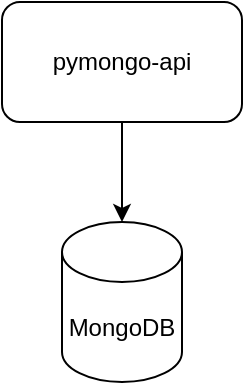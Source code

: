 <mxfile version="26.1.1" pages="6">
  <diagram name="Схема исходная" id="-H_mtQnk-PTXWXPvYvuk">
    <mxGraphModel dx="1434" dy="836" grid="1" gridSize="10" guides="1" tooltips="1" connect="1" arrows="1" fold="1" page="1" pageScale="1" pageWidth="1169" pageHeight="827" math="0" shadow="0">
      <root>
        <mxCell id="0" />
        <mxCell id="1" parent="0" />
        <mxCell id="zA23MoTUsTF4_91t8viU-2" value="MongoDB" style="shape=cylinder3;whiteSpace=wrap;html=1;boundedLbl=1;backgroundOutline=1;size=15;" parent="1" vertex="1">
          <mxGeometry x="390" y="400" width="60" height="80" as="geometry" />
        </mxCell>
        <mxCell id="zA23MoTUsTF4_91t8viU-3" value="pymongo-api" style="rounded=1;whiteSpace=wrap;html=1;" parent="1" vertex="1">
          <mxGeometry x="360" y="290" width="120" height="60" as="geometry" />
        </mxCell>
        <mxCell id="zA23MoTUsTF4_91t8viU-4" style="edgeStyle=orthogonalEdgeStyle;rounded=0;orthogonalLoop=1;jettySize=auto;html=1;exitX=0.5;exitY=1;exitDx=0;exitDy=0;entryX=0.5;entryY=0;entryDx=0;entryDy=0;entryPerimeter=0;" parent="1" source="zA23MoTUsTF4_91t8viU-3" target="zA23MoTUsTF4_91t8viU-2" edge="1">
          <mxGeometry relative="1" as="geometry" />
        </mxCell>
      </root>
    </mxGraphModel>
  </diagram>
  <diagram id="LG_9dl-YXokiFzIEqiWG" name="1. Шардирование">
    <mxGraphModel dx="1434" dy="836" grid="1" gridSize="10" guides="1" tooltips="1" connect="1" arrows="1" fold="1" page="1" pageScale="1" pageWidth="850" pageHeight="1100" math="0" shadow="0">
      <root>
        <mxCell id="0" />
        <mxCell id="1" parent="0" />
        <mxCell id="C3gfsMxhOFF5CTcCDI-P-1" value="Shard_2" style="shape=cylinder3;whiteSpace=wrap;html=1;boundedLbl=1;backgroundOutline=1;size=15;" parent="1" vertex="1">
          <mxGeometry x="450" y="414" width="60" height="60" as="geometry" />
        </mxCell>
        <mxCell id="C3gfsMxhOFF5CTcCDI-P-2" value="pymongo-api" style="rounded=1;whiteSpace=wrap;html=1;" parent="1" vertex="1">
          <mxGeometry x="355" y="184" width="120" height="60" as="geometry" />
        </mxCell>
        <mxCell id="C3gfsMxhOFF5CTcCDI-P-3" style="edgeStyle=orthogonalEdgeStyle;rounded=0;orthogonalLoop=1;jettySize=auto;html=1;exitX=0.5;exitY=1;exitDx=0;exitDy=0;" parent="1" source="C3gfsMxhOFF5CTcCDI-P-2" target="C3gfsMxhOFF5CTcCDI-P-6" edge="1">
          <mxGeometry relative="1" as="geometry" />
        </mxCell>
        <mxCell id="C3gfsMxhOFF5CTcCDI-P-5" value="configSrv" style="rounded=1;whiteSpace=wrap;html=1;" parent="1" vertex="1">
          <mxGeometry x="160" y="294" width="120" height="60" as="geometry" />
        </mxCell>
        <mxCell id="C3gfsMxhOFF5CTcCDI-P-6" value="mongos_router" style="rounded=1;whiteSpace=wrap;html=1;" parent="1" vertex="1">
          <mxGeometry x="355" y="294" width="120" height="60" as="geometry" />
        </mxCell>
        <mxCell id="C3gfsMxhOFF5CTcCDI-P-13" style="edgeStyle=orthogonalEdgeStyle;rounded=0;orthogonalLoop=1;jettySize=auto;html=1;exitX=0.25;exitY=1;exitDx=0;exitDy=0;entryX=0.5;entryY=0;entryDx=0;entryDy=0;entryPerimeter=0;" parent="1" source="C3gfsMxhOFF5CTcCDI-P-6" target="0Q7rNJXwksl-JOTtG5P0-1" edge="1">
          <mxGeometry relative="1" as="geometry">
            <mxPoint x="420" y="254" as="sourcePoint" />
            <mxPoint x="260" y="404" as="targetPoint" />
          </mxGeometry>
        </mxCell>
        <mxCell id="C3gfsMxhOFF5CTcCDI-P-14" style="edgeStyle=orthogonalEdgeStyle;rounded=0;orthogonalLoop=1;jettySize=auto;html=1;exitX=0.75;exitY=1;exitDx=0;exitDy=0;entryX=0.5;entryY=0;entryDx=0;entryDy=0;entryPerimeter=0;" parent="1" source="C3gfsMxhOFF5CTcCDI-P-6" target="C3gfsMxhOFF5CTcCDI-P-1" edge="1">
          <mxGeometry relative="1" as="geometry">
            <mxPoint x="430" y="264" as="sourcePoint" />
            <mxPoint x="435" y="314" as="targetPoint" />
          </mxGeometry>
        </mxCell>
        <mxCell id="C3gfsMxhOFF5CTcCDI-P-15" style="edgeStyle=orthogonalEdgeStyle;rounded=0;orthogonalLoop=1;jettySize=auto;html=1;exitX=0;exitY=0.5;exitDx=0;exitDy=0;entryX=1;entryY=0.5;entryDx=0;entryDy=0;" parent="1" source="C3gfsMxhOFF5CTcCDI-P-6" target="C3gfsMxhOFF5CTcCDI-P-5" edge="1">
          <mxGeometry relative="1" as="geometry">
            <mxPoint x="440" y="274" as="sourcePoint" />
            <mxPoint x="445" y="324" as="targetPoint" />
          </mxGeometry>
        </mxCell>
        <mxCell id="0Q7rNJXwksl-JOTtG5P0-1" value="Shard_1" style="shape=cylinder3;whiteSpace=wrap;html=1;boundedLbl=1;backgroundOutline=1;size=15;" parent="1" vertex="1">
          <mxGeometry x="310" y="414" width="60" height="60" as="geometry" />
        </mxCell>
        <mxCell id="TsIzr868_SXbzkS-tvKT-1" value="MongoDB" style="text;html=1;align=center;verticalAlign=middle;whiteSpace=wrap;rounded=0;" parent="1" vertex="1">
          <mxGeometry x="344" y="390" width="60" height="30" as="geometry" />
        </mxCell>
        <mxCell id="TsIzr868_SXbzkS-tvKT-2" value="MongoDB" style="text;html=1;align=center;verticalAlign=middle;whiteSpace=wrap;rounded=0;" parent="1" vertex="1">
          <mxGeometry x="485" y="388" width="60" height="30" as="geometry" />
        </mxCell>
        <mxCell id="TsIzr868_SXbzkS-tvKT-3" value="MongoDB" style="text;html=1;align=center;verticalAlign=middle;whiteSpace=wrap;rounded=0;" parent="1" vertex="1">
          <mxGeometry x="355" y="264" width="60" height="30" as="geometry" />
        </mxCell>
        <mxCell id="TsIzr868_SXbzkS-tvKT-4" value="MongoDB" style="text;html=1;align=center;verticalAlign=middle;whiteSpace=wrap;rounded=0;" parent="1" vertex="1">
          <mxGeometry x="160" y="264" width="60" height="30" as="geometry" />
        </mxCell>
        <mxCell id="ets7ZC694xx3edv-DBCQ-1" value="Python" style="text;html=1;align=center;verticalAlign=middle;whiteSpace=wrap;rounded=0;" parent="1" vertex="1">
          <mxGeometry x="420" y="160" width="60" height="30" as="geometry" />
        </mxCell>
      </root>
    </mxGraphModel>
  </diagram>
  <diagram id="TY0qiLWihTHDIeh71af-" name="2. + Репликация">
    <mxGraphModel dx="1434" dy="836" grid="1" gridSize="10" guides="1" tooltips="1" connect="1" arrows="1" fold="1" page="1" pageScale="1" pageWidth="850" pageHeight="1100" math="0" shadow="0">
      <root>
        <mxCell id="0" />
        <mxCell id="1" parent="0" />
        <mxCell id="wAzL0EVWeeOAPMfM1UnS-2" value="pymongo-api" style="rounded=1;whiteSpace=wrap;html=1;" parent="1" vertex="1">
          <mxGeometry x="395" y="110" width="120" height="60" as="geometry" />
        </mxCell>
        <mxCell id="wAzL0EVWeeOAPMfM1UnS-3" style="edgeStyle=orthogonalEdgeStyle;rounded=0;orthogonalLoop=1;jettySize=auto;html=1;exitX=0.5;exitY=1;exitDx=0;exitDy=0;" parent="1" source="wAzL0EVWeeOAPMfM1UnS-2" target="wAzL0EVWeeOAPMfM1UnS-5" edge="1">
          <mxGeometry relative="1" as="geometry" />
        </mxCell>
        <mxCell id="wAzL0EVWeeOAPMfM1UnS-4" value="configSrv" style="rounded=1;whiteSpace=wrap;html=1;" parent="1" vertex="1">
          <mxGeometry x="160" y="220" width="120" height="60" as="geometry" />
        </mxCell>
        <mxCell id="wAzL0EVWeeOAPMfM1UnS-5" value="mongos_router" style="rounded=1;whiteSpace=wrap;html=1;" parent="1" vertex="1">
          <mxGeometry x="395" y="220" width="120" height="60" as="geometry" />
        </mxCell>
        <mxCell id="wAzL0EVWeeOAPMfM1UnS-6" style="edgeStyle=orthogonalEdgeStyle;rounded=0;orthogonalLoop=1;jettySize=auto;html=1;exitX=0.25;exitY=1;exitDx=0;exitDy=0;entryX=0.5;entryY=0;entryDx=0;entryDy=0;" parent="1" source="wAzL0EVWeeOAPMfM1UnS-5" target="wAzL0EVWeeOAPMfM1UnS-9" edge="1">
          <mxGeometry relative="1" as="geometry">
            <mxPoint x="460" y="180" as="sourcePoint" />
            <mxPoint x="360" y="340" as="targetPoint" />
          </mxGeometry>
        </mxCell>
        <mxCell id="wAzL0EVWeeOAPMfM1UnS-7" style="edgeStyle=orthogonalEdgeStyle;rounded=0;orthogonalLoop=1;jettySize=auto;html=1;exitX=0.75;exitY=1;exitDx=0;exitDy=0;entryX=0.5;entryY=0;entryDx=0;entryDy=0;" parent="1" source="wAzL0EVWeeOAPMfM1UnS-5" target="AHjRgc1gNTrPlPV6p_8R-5" edge="1">
          <mxGeometry relative="1" as="geometry">
            <mxPoint x="470" y="190" as="sourcePoint" />
            <mxPoint x="520" y="340" as="targetPoint" />
          </mxGeometry>
        </mxCell>
        <mxCell id="wAzL0EVWeeOAPMfM1UnS-8" style="edgeStyle=orthogonalEdgeStyle;rounded=0;orthogonalLoop=1;jettySize=auto;html=1;exitX=0;exitY=0.5;exitDx=0;exitDy=0;entryX=1;entryY=0.5;entryDx=0;entryDy=0;" parent="1" source="wAzL0EVWeeOAPMfM1UnS-5" target="wAzL0EVWeeOAPMfM1UnS-4" edge="1">
          <mxGeometry relative="1" as="geometry">
            <mxPoint x="480" y="200" as="sourcePoint" />
            <mxPoint x="485" y="250" as="targetPoint" />
          </mxGeometry>
        </mxCell>
        <mxCell id="wAzL0EVWeeOAPMfM1UnS-9" value="" style="rounded=1;whiteSpace=wrap;html=1;dashed=1;fillColor=#f5f5f5;strokeColor=#666666;fontColor=#333333;" parent="1" vertex="1">
          <mxGeometry x="220" y="350" width="230" height="170" as="geometry" />
        </mxCell>
        <mxCell id="wAzL0EVWeeOAPMfM1UnS-10" value="shard_1_1&lt;div&gt;Master&lt;/div&gt;" style="shape=cylinder3;whiteSpace=wrap;html=1;boundedLbl=1;backgroundOutline=1;size=15;fillColor=#f5f5f5;strokeColor=#666666;fontColor=#333333;" parent="1" vertex="1">
          <mxGeometry x="305" y="360" width="60" height="60" as="geometry" />
        </mxCell>
        <mxCell id="wAzL0EVWeeOAPMfM1UnS-11" value="shard_1_2&lt;div&gt;Slave&lt;/div&gt;" style="shape=cylinder3;whiteSpace=wrap;html=1;boundedLbl=1;backgroundOutline=1;size=15;fillColor=#f5f5f5;strokeColor=#666666;fontColor=#333333;" parent="1" vertex="1">
          <mxGeometry x="240" y="440" width="60" height="60" as="geometry" />
        </mxCell>
        <mxCell id="wAzL0EVWeeOAPMfM1UnS-12" value="shard_1_3&lt;div&gt;Slave&lt;/div&gt;" style="shape=cylinder3;whiteSpace=wrap;html=1;boundedLbl=1;backgroundOutline=1;size=15;fillColor=#f5f5f5;strokeColor=#666666;fontColor=#333333;" parent="1" vertex="1">
          <mxGeometry x="360" y="440" width="60" height="60" as="geometry" />
        </mxCell>
        <mxCell id="AHjRgc1gNTrPlPV6p_8R-2" value="" style="endArrow=classic;startArrow=classic;html=1;rounded=0;exitX=1;exitY=1;exitDx=0;exitDy=-15;exitPerimeter=0;entryX=0.5;entryY=0;entryDx=0;entryDy=0;entryPerimeter=0;dashed=1;dashPattern=12 12;fillColor=#f5f5f5;strokeColor=#666666;" parent="1" source="wAzL0EVWeeOAPMfM1UnS-10" target="wAzL0EVWeeOAPMfM1UnS-12" edge="1">
          <mxGeometry width="50" height="50" relative="1" as="geometry">
            <mxPoint x="350" y="460" as="sourcePoint" />
            <mxPoint x="400" y="410" as="targetPoint" />
          </mxGeometry>
        </mxCell>
        <mxCell id="AHjRgc1gNTrPlPV6p_8R-3" value="" style="endArrow=classic;startArrow=classic;html=1;rounded=0;exitX=0;exitY=1;exitDx=0;exitDy=-15;exitPerimeter=0;entryX=0.5;entryY=0;entryDx=0;entryDy=0;entryPerimeter=0;dashed=1;dashPattern=12 12;fillColor=#f5f5f5;strokeColor=#666666;" parent="1" source="wAzL0EVWeeOAPMfM1UnS-10" target="wAzL0EVWeeOAPMfM1UnS-11" edge="1">
          <mxGeometry width="50" height="50" relative="1" as="geometry">
            <mxPoint x="323" y="440" as="sourcePoint" />
            <mxPoint x="365" y="486" as="targetPoint" />
          </mxGeometry>
        </mxCell>
        <mxCell id="AHjRgc1gNTrPlPV6p_8R-4" value="" style="endArrow=classic;startArrow=classic;html=1;rounded=0;entryX=1;entryY=0.5;entryDx=0;entryDy=0;entryPerimeter=0;dashed=1;dashPattern=12 12;fillColor=#f5f5f5;strokeColor=#666666;" parent="1" source="wAzL0EVWeeOAPMfM1UnS-12" target="wAzL0EVWeeOAPMfM1UnS-11" edge="1">
          <mxGeometry width="50" height="50" relative="1" as="geometry">
            <mxPoint x="315" y="415" as="sourcePoint" />
            <mxPoint x="270" y="450" as="targetPoint" />
          </mxGeometry>
        </mxCell>
        <mxCell id="AHjRgc1gNTrPlPV6p_8R-5" value="" style="rounded=1;whiteSpace=wrap;html=1;dashed=1;fillColor=#f5f5f5;strokeColor=#666666;fontColor=#333333;" parent="1" vertex="1">
          <mxGeometry x="460" y="350" width="230" height="170" as="geometry" />
        </mxCell>
        <mxCell id="AHjRgc1gNTrPlPV6p_8R-6" value="shard2_1&lt;div&gt;Master&lt;/div&gt;" style="shape=cylinder3;whiteSpace=wrap;html=1;boundedLbl=1;backgroundOutline=1;size=15;fillColor=#f5f5f5;strokeColor=#666666;fontColor=#333333;" parent="1" vertex="1">
          <mxGeometry x="545" y="360" width="60" height="60" as="geometry" />
        </mxCell>
        <mxCell id="AHjRgc1gNTrPlPV6p_8R-7" value="shard2_2&lt;div&gt;Slave&lt;/div&gt;" style="shape=cylinder3;whiteSpace=wrap;html=1;boundedLbl=1;backgroundOutline=1;size=15;fillColor=#f5f5f5;strokeColor=#666666;fontColor=#333333;" parent="1" vertex="1">
          <mxGeometry x="480" y="440" width="60" height="60" as="geometry" />
        </mxCell>
        <mxCell id="AHjRgc1gNTrPlPV6p_8R-8" value="shard2_3&lt;div&gt;Slave&lt;/div&gt;" style="shape=cylinder3;whiteSpace=wrap;html=1;boundedLbl=1;backgroundOutline=1;size=15;fillColor=#f5f5f5;strokeColor=#666666;fontColor=#333333;" parent="1" vertex="1">
          <mxGeometry x="600" y="440" width="60" height="60" as="geometry" />
        </mxCell>
        <mxCell id="AHjRgc1gNTrPlPV6p_8R-9" value="" style="endArrow=classic;startArrow=classic;html=1;rounded=0;exitX=1;exitY=1;exitDx=0;exitDy=-15;exitPerimeter=0;entryX=0.5;entryY=0;entryDx=0;entryDy=0;entryPerimeter=0;dashed=1;dashPattern=12 12;fillColor=#f5f5f5;strokeColor=#666666;" parent="1" source="AHjRgc1gNTrPlPV6p_8R-6" target="AHjRgc1gNTrPlPV6p_8R-8" edge="1">
          <mxGeometry width="50" height="50" relative="1" as="geometry">
            <mxPoint x="590" y="460" as="sourcePoint" />
            <mxPoint x="640" y="410" as="targetPoint" />
          </mxGeometry>
        </mxCell>
        <mxCell id="AHjRgc1gNTrPlPV6p_8R-10" value="" style="endArrow=classic;startArrow=classic;html=1;rounded=0;exitX=0;exitY=1;exitDx=0;exitDy=-15;exitPerimeter=0;entryX=0.5;entryY=0;entryDx=0;entryDy=0;entryPerimeter=0;dashed=1;dashPattern=12 12;fillColor=#f5f5f5;strokeColor=#666666;" parent="1" source="AHjRgc1gNTrPlPV6p_8R-6" target="AHjRgc1gNTrPlPV6p_8R-7" edge="1">
          <mxGeometry width="50" height="50" relative="1" as="geometry">
            <mxPoint x="563" y="440" as="sourcePoint" />
            <mxPoint x="605" y="486" as="targetPoint" />
          </mxGeometry>
        </mxCell>
        <mxCell id="AHjRgc1gNTrPlPV6p_8R-11" value="" style="endArrow=classic;startArrow=classic;html=1;rounded=0;entryX=1;entryY=0.5;entryDx=0;entryDy=0;entryPerimeter=0;dashed=1;dashPattern=12 12;fillColor=#f5f5f5;strokeColor=#666666;" parent="1" source="AHjRgc1gNTrPlPV6p_8R-8" target="AHjRgc1gNTrPlPV6p_8R-7" edge="1">
          <mxGeometry width="50" height="50" relative="1" as="geometry">
            <mxPoint x="555" y="415" as="sourcePoint" />
            <mxPoint x="510" y="450" as="targetPoint" />
          </mxGeometry>
        </mxCell>
        <mxCell id="AHjRgc1gNTrPlPV6p_8R-14" value="MongoDB" style="text;html=1;align=center;verticalAlign=middle;whiteSpace=wrap;rounded=0;fillColor=#f5f5f5;strokeColor=#666666;fontColor=#333333;" parent="1" vertex="1">
          <mxGeometry x="305" y="520" width="60" height="30" as="geometry" />
        </mxCell>
        <mxCell id="AHjRgc1gNTrPlPV6p_8R-15" value="MongoDB" style="text;html=1;align=center;verticalAlign=middle;whiteSpace=wrap;rounded=0;fillColor=#f5f5f5;strokeColor=#666666;fontColor=#333333;" parent="1" vertex="1">
          <mxGeometry x="545" y="520" width="60" height="30" as="geometry" />
        </mxCell>
        <mxCell id="D-lf8TvJES1vX-cIVTjV-1" value="MongoDB" style="text;html=1;align=center;verticalAlign=middle;whiteSpace=wrap;rounded=0;" parent="1" vertex="1">
          <mxGeometry x="160" y="196" width="60" height="30" as="geometry" />
        </mxCell>
        <mxCell id="D-lf8TvJES1vX-cIVTjV-2" value="MongoDB" style="text;html=1;align=center;verticalAlign=middle;whiteSpace=wrap;rounded=0;" parent="1" vertex="1">
          <mxGeometry x="390" y="196" width="60" height="30" as="geometry" />
        </mxCell>
        <mxCell id="MbhEZVdrl1Ls0TTGmsXm-1" value="Python" style="text;html=1;align=center;verticalAlign=middle;whiteSpace=wrap;rounded=0;" parent="1" vertex="1">
          <mxGeometry x="425" y="80" width="60" height="30" as="geometry" />
        </mxCell>
      </root>
    </mxGraphModel>
  </diagram>
  <diagram id="dBNvi6Hkg61etVoi3_Bs" name="3. + Кэширование">
    <mxGraphModel dx="1434" dy="836" grid="1" gridSize="10" guides="1" tooltips="1" connect="1" arrows="1" fold="1" page="1" pageScale="1" pageWidth="850" pageHeight="1100" math="0" shadow="0">
      <root>
        <mxCell id="0" />
        <mxCell id="1" parent="0" />
        <mxCell id="RTBuElE5yuhZRxdF4QcR-22" style="edgeStyle=orthogonalEdgeStyle;rounded=0;orthogonalLoop=1;jettySize=auto;html=1;exitX=0;exitY=0.5;exitDx=0;exitDy=0;entryX=1;entryY=0.5;entryDx=0;entryDy=0;entryPerimeter=0;fillColor=#f5f5f5;strokeColor=#666666;" parent="1" source="W_pftBKROTpv9sWHp8fh-1" target="RTBuElE5yuhZRxdF4QcR-23" edge="1">
          <mxGeometry relative="1" as="geometry">
            <mxPoint x="495" y="330" as="sourcePoint" />
            <mxPoint x="260" y="144" as="targetPoint" />
          </mxGeometry>
        </mxCell>
        <mxCell id="RTBuElE5yuhZRxdF4QcR-23" value="redis1" style="shape=cylinder3;whiteSpace=wrap;html=1;boundedLbl=1;backgroundOutline=1;size=15;fillColor=#f5f5f5;fontColor=#333333;strokeColor=#666666;" parent="1" vertex="1">
          <mxGeometry x="180" y="110" width="70" height="60" as="geometry" />
        </mxCell>
        <mxCell id="gFQTLbfEPESC0OvVu2YP-3" value="Redis" style="text;html=1;align=center;verticalAlign=middle;whiteSpace=wrap;rounded=0;fillColor=#f5f5f5;fontColor=#333333;strokeColor=#666666;" parent="1" vertex="1">
          <mxGeometry x="160" y="80" width="60" height="30" as="geometry" />
        </mxCell>
        <mxCell id="W_pftBKROTpv9sWHp8fh-1" value="pymongo-api" style="rounded=1;whiteSpace=wrap;html=1;" vertex="1" parent="1">
          <mxGeometry x="395" y="110" width="120" height="60" as="geometry" />
        </mxCell>
        <mxCell id="W_pftBKROTpv9sWHp8fh-2" style="edgeStyle=orthogonalEdgeStyle;rounded=0;orthogonalLoop=1;jettySize=auto;html=1;exitX=0.5;exitY=1;exitDx=0;exitDy=0;" edge="1" parent="1" source="W_pftBKROTpv9sWHp8fh-1" target="W_pftBKROTpv9sWHp8fh-4">
          <mxGeometry relative="1" as="geometry" />
        </mxCell>
        <mxCell id="W_pftBKROTpv9sWHp8fh-3" value="configSrv" style="rounded=1;whiteSpace=wrap;html=1;" vertex="1" parent="1">
          <mxGeometry x="160" y="220" width="120" height="60" as="geometry" />
        </mxCell>
        <mxCell id="W_pftBKROTpv9sWHp8fh-4" value="mongos_router" style="rounded=1;whiteSpace=wrap;html=1;" vertex="1" parent="1">
          <mxGeometry x="395" y="220" width="120" height="60" as="geometry" />
        </mxCell>
        <mxCell id="W_pftBKROTpv9sWHp8fh-5" style="edgeStyle=orthogonalEdgeStyle;rounded=0;orthogonalLoop=1;jettySize=auto;html=1;exitX=0.25;exitY=1;exitDx=0;exitDy=0;entryX=0.5;entryY=0;entryDx=0;entryDy=0;" edge="1" parent="1" source="W_pftBKROTpv9sWHp8fh-4" target="W_pftBKROTpv9sWHp8fh-8">
          <mxGeometry relative="1" as="geometry">
            <mxPoint x="460" y="180" as="sourcePoint" />
            <mxPoint x="360" y="340" as="targetPoint" />
          </mxGeometry>
        </mxCell>
        <mxCell id="W_pftBKROTpv9sWHp8fh-6" style="edgeStyle=orthogonalEdgeStyle;rounded=0;orthogonalLoop=1;jettySize=auto;html=1;exitX=0.75;exitY=1;exitDx=0;exitDy=0;entryX=0.5;entryY=0;entryDx=0;entryDy=0;" edge="1" parent="1" source="W_pftBKROTpv9sWHp8fh-4" target="W_pftBKROTpv9sWHp8fh-15">
          <mxGeometry relative="1" as="geometry">
            <mxPoint x="470" y="190" as="sourcePoint" />
            <mxPoint x="520" y="340" as="targetPoint" />
          </mxGeometry>
        </mxCell>
        <mxCell id="W_pftBKROTpv9sWHp8fh-7" style="edgeStyle=orthogonalEdgeStyle;rounded=0;orthogonalLoop=1;jettySize=auto;html=1;exitX=0;exitY=0.5;exitDx=0;exitDy=0;entryX=1;entryY=0.5;entryDx=0;entryDy=0;" edge="1" parent="1" source="W_pftBKROTpv9sWHp8fh-4" target="W_pftBKROTpv9sWHp8fh-3">
          <mxGeometry relative="1" as="geometry">
            <mxPoint x="480" y="200" as="sourcePoint" />
            <mxPoint x="485" y="250" as="targetPoint" />
          </mxGeometry>
        </mxCell>
        <mxCell id="W_pftBKROTpv9sWHp8fh-8" value="" style="rounded=1;whiteSpace=wrap;html=1;dashed=1;" vertex="1" parent="1">
          <mxGeometry x="220" y="350" width="230" height="170" as="geometry" />
        </mxCell>
        <mxCell id="W_pftBKROTpv9sWHp8fh-9" value="shard_1_1&lt;div&gt;Master&lt;/div&gt;" style="shape=cylinder3;whiteSpace=wrap;html=1;boundedLbl=1;backgroundOutline=1;size=15;" vertex="1" parent="1">
          <mxGeometry x="305" y="360" width="60" height="60" as="geometry" />
        </mxCell>
        <mxCell id="W_pftBKROTpv9sWHp8fh-10" value="shard_1_2&lt;div&gt;Slave&lt;/div&gt;" style="shape=cylinder3;whiteSpace=wrap;html=1;boundedLbl=1;backgroundOutline=1;size=15;" vertex="1" parent="1">
          <mxGeometry x="240" y="440" width="60" height="60" as="geometry" />
        </mxCell>
        <mxCell id="W_pftBKROTpv9sWHp8fh-11" value="shard_1_3&lt;div&gt;Slave&lt;/div&gt;" style="shape=cylinder3;whiteSpace=wrap;html=1;boundedLbl=1;backgroundOutline=1;size=15;" vertex="1" parent="1">
          <mxGeometry x="360" y="440" width="60" height="60" as="geometry" />
        </mxCell>
        <mxCell id="W_pftBKROTpv9sWHp8fh-12" value="" style="endArrow=classic;startArrow=classic;html=1;rounded=0;exitX=1;exitY=1;exitDx=0;exitDy=-15;exitPerimeter=0;entryX=0.5;entryY=0;entryDx=0;entryDy=0;entryPerimeter=0;dashed=1;dashPattern=12 12;" edge="1" parent="1" source="W_pftBKROTpv9sWHp8fh-9" target="W_pftBKROTpv9sWHp8fh-11">
          <mxGeometry width="50" height="50" relative="1" as="geometry">
            <mxPoint x="350" y="460" as="sourcePoint" />
            <mxPoint x="400" y="410" as="targetPoint" />
          </mxGeometry>
        </mxCell>
        <mxCell id="W_pftBKROTpv9sWHp8fh-13" value="" style="endArrow=classic;startArrow=classic;html=1;rounded=0;exitX=0;exitY=1;exitDx=0;exitDy=-15;exitPerimeter=0;entryX=0.5;entryY=0;entryDx=0;entryDy=0;entryPerimeter=0;dashed=1;dashPattern=12 12;" edge="1" parent="1" source="W_pftBKROTpv9sWHp8fh-9" target="W_pftBKROTpv9sWHp8fh-10">
          <mxGeometry width="50" height="50" relative="1" as="geometry">
            <mxPoint x="323" y="440" as="sourcePoint" />
            <mxPoint x="365" y="486" as="targetPoint" />
          </mxGeometry>
        </mxCell>
        <mxCell id="W_pftBKROTpv9sWHp8fh-14" value="" style="endArrow=classic;startArrow=classic;html=1;rounded=0;entryX=1;entryY=0.5;entryDx=0;entryDy=0;entryPerimeter=0;dashed=1;dashPattern=12 12;" edge="1" parent="1" source="W_pftBKROTpv9sWHp8fh-11" target="W_pftBKROTpv9sWHp8fh-10">
          <mxGeometry width="50" height="50" relative="1" as="geometry">
            <mxPoint x="315" y="415" as="sourcePoint" />
            <mxPoint x="270" y="450" as="targetPoint" />
          </mxGeometry>
        </mxCell>
        <mxCell id="W_pftBKROTpv9sWHp8fh-15" value="" style="rounded=1;whiteSpace=wrap;html=1;dashed=1;" vertex="1" parent="1">
          <mxGeometry x="460" y="350" width="230" height="170" as="geometry" />
        </mxCell>
        <mxCell id="W_pftBKROTpv9sWHp8fh-16" value="shard2_1&lt;div&gt;Master&lt;/div&gt;" style="shape=cylinder3;whiteSpace=wrap;html=1;boundedLbl=1;backgroundOutline=1;size=15;" vertex="1" parent="1">
          <mxGeometry x="545" y="360" width="60" height="60" as="geometry" />
        </mxCell>
        <mxCell id="W_pftBKROTpv9sWHp8fh-17" value="shard2_2&lt;div&gt;Slave&lt;/div&gt;" style="shape=cylinder3;whiteSpace=wrap;html=1;boundedLbl=1;backgroundOutline=1;size=15;" vertex="1" parent="1">
          <mxGeometry x="480" y="440" width="60" height="60" as="geometry" />
        </mxCell>
        <mxCell id="W_pftBKROTpv9sWHp8fh-18" value="shard2_3&lt;div&gt;Slave&lt;/div&gt;" style="shape=cylinder3;whiteSpace=wrap;html=1;boundedLbl=1;backgroundOutline=1;size=15;" vertex="1" parent="1">
          <mxGeometry x="600" y="440" width="60" height="60" as="geometry" />
        </mxCell>
        <mxCell id="W_pftBKROTpv9sWHp8fh-19" value="" style="endArrow=classic;startArrow=classic;html=1;rounded=0;exitX=1;exitY=1;exitDx=0;exitDy=-15;exitPerimeter=0;entryX=0.5;entryY=0;entryDx=0;entryDy=0;entryPerimeter=0;dashed=1;dashPattern=12 12;" edge="1" parent="1" source="W_pftBKROTpv9sWHp8fh-16" target="W_pftBKROTpv9sWHp8fh-18">
          <mxGeometry width="50" height="50" relative="1" as="geometry">
            <mxPoint x="590" y="460" as="sourcePoint" />
            <mxPoint x="640" y="410" as="targetPoint" />
          </mxGeometry>
        </mxCell>
        <mxCell id="W_pftBKROTpv9sWHp8fh-20" value="" style="endArrow=classic;startArrow=classic;html=1;rounded=0;exitX=0;exitY=1;exitDx=0;exitDy=-15;exitPerimeter=0;entryX=0.5;entryY=0;entryDx=0;entryDy=0;entryPerimeter=0;dashed=1;dashPattern=12 12;" edge="1" parent="1" source="W_pftBKROTpv9sWHp8fh-16" target="W_pftBKROTpv9sWHp8fh-17">
          <mxGeometry width="50" height="50" relative="1" as="geometry">
            <mxPoint x="563" y="440" as="sourcePoint" />
            <mxPoint x="605" y="486" as="targetPoint" />
          </mxGeometry>
        </mxCell>
        <mxCell id="W_pftBKROTpv9sWHp8fh-21" value="" style="endArrow=classic;startArrow=classic;html=1;rounded=0;entryX=1;entryY=0.5;entryDx=0;entryDy=0;entryPerimeter=0;dashed=1;dashPattern=12 12;" edge="1" parent="1" source="W_pftBKROTpv9sWHp8fh-18" target="W_pftBKROTpv9sWHp8fh-17">
          <mxGeometry width="50" height="50" relative="1" as="geometry">
            <mxPoint x="555" y="415" as="sourcePoint" />
            <mxPoint x="510" y="450" as="targetPoint" />
          </mxGeometry>
        </mxCell>
        <mxCell id="W_pftBKROTpv9sWHp8fh-22" value="MongoDB" style="text;html=1;align=center;verticalAlign=middle;whiteSpace=wrap;rounded=0;" vertex="1" parent="1">
          <mxGeometry x="305" y="520" width="60" height="30" as="geometry" />
        </mxCell>
        <mxCell id="W_pftBKROTpv9sWHp8fh-23" value="MongoDB" style="text;html=1;align=center;verticalAlign=middle;whiteSpace=wrap;rounded=0;" vertex="1" parent="1">
          <mxGeometry x="545" y="520" width="60" height="30" as="geometry" />
        </mxCell>
        <mxCell id="W_pftBKROTpv9sWHp8fh-24" value="MongoDB" style="text;html=1;align=center;verticalAlign=middle;whiteSpace=wrap;rounded=0;" vertex="1" parent="1">
          <mxGeometry x="160" y="196" width="60" height="30" as="geometry" />
        </mxCell>
        <mxCell id="W_pftBKROTpv9sWHp8fh-25" value="MongoDB" style="text;html=1;align=center;verticalAlign=middle;whiteSpace=wrap;rounded=0;" vertex="1" parent="1">
          <mxGeometry x="390" y="196" width="60" height="30" as="geometry" />
        </mxCell>
        <mxCell id="W_pftBKROTpv9sWHp8fh-26" value="Python" style="text;html=1;align=center;verticalAlign=middle;whiteSpace=wrap;rounded=0;" vertex="1" parent="1">
          <mxGeometry x="425" y="80" width="60" height="30" as="geometry" />
        </mxCell>
      </root>
    </mxGraphModel>
  </diagram>
  <diagram id="_ETc_7NmIywUQysjeEoD" name="4. + Масштабирование приложения">
    <mxGraphModel dx="1434" dy="836" grid="1" gridSize="10" guides="1" tooltips="1" connect="1" arrows="1" fold="1" page="1" pageScale="1" pageWidth="850" pageHeight="1100" math="0" shadow="0">
      <root>
        <mxCell id="0" />
        <mxCell id="1" parent="0" />
        <mxCell id="RbJCNgWF7YFC7fxvl6Lx-31" value="" style="rounded=1;whiteSpace=wrap;html=1;dashed=1;dashPattern=1 4;" parent="1" vertex="1">
          <mxGeometry x="290" y="290" width="290" height="80" as="geometry" />
        </mxCell>
        <mxCell id="RbJCNgWF7YFC7fxvl6Lx-1" value="pymongo-api2" style="rounded=1;whiteSpace=wrap;html=1;fillColor=#f5f5f5;fontColor=#333333;strokeColor=#666666;" parent="1" vertex="1">
          <mxGeometry x="440" y="300" width="120" height="60" as="geometry" />
        </mxCell>
        <mxCell id="RbJCNgWF7YFC7fxvl6Lx-29" value="APISIX1" style="rounded=1;whiteSpace=wrap;html=1;fillColor=#f5f5f5;fontColor=#333333;strokeColor=#666666;" parent="1" vertex="1">
          <mxGeometry x="320" y="80" width="120" height="60" as="geometry" />
        </mxCell>
        <mxCell id="RbJCNgWF7YFC7fxvl6Lx-30" value="pymongo-api1" style="rounded=1;whiteSpace=wrap;html=1;" parent="1" vertex="1">
          <mxGeometry x="310" y="300" width="120" height="60" as="geometry" />
        </mxCell>
        <mxCell id="RbJCNgWF7YFC7fxvl6Lx-35" value="&lt;font style=&quot;font-size: 10px;&quot;&gt;APISIX Gateway&lt;/font&gt;" style="text;html=1;align=center;verticalAlign=middle;whiteSpace=wrap;rounded=0;" parent="1" vertex="1">
          <mxGeometry x="390" y="50" width="60" height="30" as="geometry" />
        </mxCell>
        <mxCell id="RbJCNgWF7YFC7fxvl6Lx-37" style="edgeStyle=orthogonalEdgeStyle;rounded=0;orthogonalLoop=1;jettySize=auto;html=1;exitX=0.5;exitY=1;exitDx=0;exitDy=0;entryX=0.31;entryY=0;entryDx=0;entryDy=0;entryPerimeter=0;" parent="1" source="RbJCNgWF7YFC7fxvl6Lx-29" target="RbJCNgWF7YFC7fxvl6Lx-31" edge="1">
          <mxGeometry relative="1" as="geometry">
            <mxPoint x="390" y="20" as="sourcePoint" />
            <mxPoint x="380" y="280" as="targetPoint" />
          </mxGeometry>
        </mxCell>
        <mxCell id="RbJCNgWF7YFC7fxvl6Lx-38" value="service-discovery" style="rounded=1;whiteSpace=wrap;html=1;fillColor=#f5f5f5;fontColor=#333333;strokeColor=#666666;" parent="1" vertex="1">
          <mxGeometry x="530" y="80" width="120" height="60" as="geometry" />
        </mxCell>
        <mxCell id="RbJCNgWF7YFC7fxvl6Lx-39" value="Consul" style="text;html=1;align=center;verticalAlign=middle;whiteSpace=wrap;rounded=0;" parent="1" vertex="1">
          <mxGeometry x="599" y="55" width="60" height="30" as="geometry" />
        </mxCell>
        <mxCell id="RbJCNgWF7YFC7fxvl6Lx-40" style="edgeStyle=orthogonalEdgeStyle;rounded=0;orthogonalLoop=1;jettySize=auto;html=1;exitX=1;exitY=0.5;exitDx=0;exitDy=0;" parent="1" source="RbJCNgWF7YFC7fxvl6Lx-29" target="RbJCNgWF7YFC7fxvl6Lx-38" edge="1">
          <mxGeometry relative="1" as="geometry">
            <mxPoint x="390" y="150" as="sourcePoint" />
            <mxPoint x="387" y="187" as="targetPoint" />
          </mxGeometry>
        </mxCell>
        <mxCell id="RbJCNgWF7YFC7fxvl6Lx-41" style="edgeStyle=orthogonalEdgeStyle;rounded=0;orthogonalLoop=1;jettySize=auto;html=1;entryX=1;entryY=0.5;entryDx=0;entryDy=0;exitX=1;exitY=0.25;exitDx=0;exitDy=0;" parent="1" source="RbJCNgWF7YFC7fxvl6Lx-31" target="RbJCNgWF7YFC7fxvl6Lx-38" edge="1">
          <mxGeometry relative="1" as="geometry">
            <mxPoint x="400" y="160" as="sourcePoint" />
            <mxPoint x="397" y="197" as="targetPoint" />
          </mxGeometry>
        </mxCell>
        <mxCell id="CCNa3qNkdv2d8WTQSc1W-2" value="Python" style="text;html=1;align=center;verticalAlign=middle;whiteSpace=wrap;rounded=0;" parent="1" vertex="1">
          <mxGeometry x="290" y="260" width="60" height="30" as="geometry" />
        </mxCell>
        <mxCell id="gyZwr8vF49ohp_E6G3If-1" style="edgeStyle=orthogonalEdgeStyle;rounded=0;orthogonalLoop=1;jettySize=auto;html=1;entryX=1;entryY=0.5;entryDx=0;entryDy=0;entryPerimeter=0;" edge="1" parent="1" target="gyZwr8vF49ohp_E6G3If-2">
          <mxGeometry relative="1" as="geometry">
            <mxPoint x="290" y="340" as="sourcePoint" />
            <mxPoint x="240" y="344" as="targetPoint" />
          </mxGeometry>
        </mxCell>
        <mxCell id="gyZwr8vF49ohp_E6G3If-2" value="redis1" style="shape=cylinder3;whiteSpace=wrap;html=1;boundedLbl=1;backgroundOutline=1;size=15;" vertex="1" parent="1">
          <mxGeometry x="160" y="310" width="70" height="60" as="geometry" />
        </mxCell>
        <mxCell id="gyZwr8vF49ohp_E6G3If-3" value="Redis" style="text;html=1;align=center;verticalAlign=middle;whiteSpace=wrap;rounded=0;" vertex="1" parent="1">
          <mxGeometry x="140" y="280" width="60" height="30" as="geometry" />
        </mxCell>
        <mxCell id="gyZwr8vF49ohp_E6G3If-5" style="edgeStyle=orthogonalEdgeStyle;rounded=0;orthogonalLoop=1;jettySize=auto;html=1;exitX=0.5;exitY=1;exitDx=0;exitDy=0;" edge="1" parent="1" target="gyZwr8vF49ohp_E6G3If-7">
          <mxGeometry relative="1" as="geometry">
            <mxPoint x="435" y="370" as="sourcePoint" />
          </mxGeometry>
        </mxCell>
        <mxCell id="gyZwr8vF49ohp_E6G3If-6" value="configSrv" style="rounded=1;whiteSpace=wrap;html=1;" vertex="1" parent="1">
          <mxGeometry x="140" y="420" width="120" height="60" as="geometry" />
        </mxCell>
        <mxCell id="gyZwr8vF49ohp_E6G3If-7" value="mongos_router" style="rounded=1;whiteSpace=wrap;html=1;" vertex="1" parent="1">
          <mxGeometry x="375" y="420" width="120" height="60" as="geometry" />
        </mxCell>
        <mxCell id="gyZwr8vF49ohp_E6G3If-8" style="edgeStyle=orthogonalEdgeStyle;rounded=0;orthogonalLoop=1;jettySize=auto;html=1;exitX=0.25;exitY=1;exitDx=0;exitDy=0;entryX=0.5;entryY=0;entryDx=0;entryDy=0;" edge="1" parent="1" source="gyZwr8vF49ohp_E6G3If-7" target="gyZwr8vF49ohp_E6G3If-11">
          <mxGeometry relative="1" as="geometry">
            <mxPoint x="440" y="380" as="sourcePoint" />
            <mxPoint x="340" y="540" as="targetPoint" />
          </mxGeometry>
        </mxCell>
        <mxCell id="gyZwr8vF49ohp_E6G3If-9" style="edgeStyle=orthogonalEdgeStyle;rounded=0;orthogonalLoop=1;jettySize=auto;html=1;exitX=0.75;exitY=1;exitDx=0;exitDy=0;entryX=0.5;entryY=0;entryDx=0;entryDy=0;" edge="1" parent="1" source="gyZwr8vF49ohp_E6G3If-7" target="gyZwr8vF49ohp_E6G3If-18">
          <mxGeometry relative="1" as="geometry">
            <mxPoint x="450" y="390" as="sourcePoint" />
            <mxPoint x="500" y="540" as="targetPoint" />
          </mxGeometry>
        </mxCell>
        <mxCell id="gyZwr8vF49ohp_E6G3If-10" style="edgeStyle=orthogonalEdgeStyle;rounded=0;orthogonalLoop=1;jettySize=auto;html=1;exitX=0;exitY=0.5;exitDx=0;exitDy=0;entryX=1;entryY=0.5;entryDx=0;entryDy=0;" edge="1" parent="1" source="gyZwr8vF49ohp_E6G3If-7" target="gyZwr8vF49ohp_E6G3If-6">
          <mxGeometry relative="1" as="geometry">
            <mxPoint x="460" y="400" as="sourcePoint" />
            <mxPoint x="465" y="450" as="targetPoint" />
          </mxGeometry>
        </mxCell>
        <mxCell id="gyZwr8vF49ohp_E6G3If-11" value="" style="rounded=1;whiteSpace=wrap;html=1;dashed=1;" vertex="1" parent="1">
          <mxGeometry x="200" y="550" width="230" height="170" as="geometry" />
        </mxCell>
        <mxCell id="gyZwr8vF49ohp_E6G3If-12" value="shard_1_1&lt;div&gt;Master&lt;/div&gt;" style="shape=cylinder3;whiteSpace=wrap;html=1;boundedLbl=1;backgroundOutline=1;size=15;" vertex="1" parent="1">
          <mxGeometry x="285" y="560" width="60" height="60" as="geometry" />
        </mxCell>
        <mxCell id="gyZwr8vF49ohp_E6G3If-13" value="shard_1_2&lt;div&gt;Slave&lt;/div&gt;" style="shape=cylinder3;whiteSpace=wrap;html=1;boundedLbl=1;backgroundOutline=1;size=15;" vertex="1" parent="1">
          <mxGeometry x="220" y="640" width="60" height="60" as="geometry" />
        </mxCell>
        <mxCell id="gyZwr8vF49ohp_E6G3If-14" value="shard_1_3&lt;div&gt;Slave&lt;/div&gt;" style="shape=cylinder3;whiteSpace=wrap;html=1;boundedLbl=1;backgroundOutline=1;size=15;" vertex="1" parent="1">
          <mxGeometry x="340" y="640" width="60" height="60" as="geometry" />
        </mxCell>
        <mxCell id="gyZwr8vF49ohp_E6G3If-15" value="" style="endArrow=classic;startArrow=classic;html=1;rounded=0;exitX=1;exitY=1;exitDx=0;exitDy=-15;exitPerimeter=0;entryX=0.5;entryY=0;entryDx=0;entryDy=0;entryPerimeter=0;dashed=1;dashPattern=12 12;" edge="1" parent="1" source="gyZwr8vF49ohp_E6G3If-12" target="gyZwr8vF49ohp_E6G3If-14">
          <mxGeometry width="50" height="50" relative="1" as="geometry">
            <mxPoint x="330" y="660" as="sourcePoint" />
            <mxPoint x="380" y="610" as="targetPoint" />
          </mxGeometry>
        </mxCell>
        <mxCell id="gyZwr8vF49ohp_E6G3If-16" value="" style="endArrow=classic;startArrow=classic;html=1;rounded=0;exitX=0;exitY=1;exitDx=0;exitDy=-15;exitPerimeter=0;entryX=0.5;entryY=0;entryDx=0;entryDy=0;entryPerimeter=0;dashed=1;dashPattern=12 12;" edge="1" parent="1" source="gyZwr8vF49ohp_E6G3If-12" target="gyZwr8vF49ohp_E6G3If-13">
          <mxGeometry width="50" height="50" relative="1" as="geometry">
            <mxPoint x="303" y="640" as="sourcePoint" />
            <mxPoint x="345" y="686" as="targetPoint" />
          </mxGeometry>
        </mxCell>
        <mxCell id="gyZwr8vF49ohp_E6G3If-17" value="" style="endArrow=classic;startArrow=classic;html=1;rounded=0;entryX=1;entryY=0.5;entryDx=0;entryDy=0;entryPerimeter=0;dashed=1;dashPattern=12 12;" edge="1" parent="1" source="gyZwr8vF49ohp_E6G3If-14" target="gyZwr8vF49ohp_E6G3If-13">
          <mxGeometry width="50" height="50" relative="1" as="geometry">
            <mxPoint x="295" y="615" as="sourcePoint" />
            <mxPoint x="250" y="650" as="targetPoint" />
          </mxGeometry>
        </mxCell>
        <mxCell id="gyZwr8vF49ohp_E6G3If-18" value="" style="rounded=1;whiteSpace=wrap;html=1;dashed=1;" vertex="1" parent="1">
          <mxGeometry x="440" y="550" width="230" height="170" as="geometry" />
        </mxCell>
        <mxCell id="gyZwr8vF49ohp_E6G3If-19" value="shard2_1&lt;div&gt;Master&lt;/div&gt;" style="shape=cylinder3;whiteSpace=wrap;html=1;boundedLbl=1;backgroundOutline=1;size=15;" vertex="1" parent="1">
          <mxGeometry x="525" y="560" width="60" height="60" as="geometry" />
        </mxCell>
        <mxCell id="gyZwr8vF49ohp_E6G3If-20" value="shard2_2&lt;div&gt;Slave&lt;/div&gt;" style="shape=cylinder3;whiteSpace=wrap;html=1;boundedLbl=1;backgroundOutline=1;size=15;" vertex="1" parent="1">
          <mxGeometry x="460" y="640" width="60" height="60" as="geometry" />
        </mxCell>
        <mxCell id="gyZwr8vF49ohp_E6G3If-21" value="shard2_3&lt;div&gt;Slave&lt;/div&gt;" style="shape=cylinder3;whiteSpace=wrap;html=1;boundedLbl=1;backgroundOutline=1;size=15;" vertex="1" parent="1">
          <mxGeometry x="580" y="640" width="60" height="60" as="geometry" />
        </mxCell>
        <mxCell id="gyZwr8vF49ohp_E6G3If-22" value="" style="endArrow=classic;startArrow=classic;html=1;rounded=0;exitX=1;exitY=1;exitDx=0;exitDy=-15;exitPerimeter=0;entryX=0.5;entryY=0;entryDx=0;entryDy=0;entryPerimeter=0;dashed=1;dashPattern=12 12;" edge="1" parent="1" source="gyZwr8vF49ohp_E6G3If-19" target="gyZwr8vF49ohp_E6G3If-21">
          <mxGeometry width="50" height="50" relative="1" as="geometry">
            <mxPoint x="570" y="660" as="sourcePoint" />
            <mxPoint x="620" y="610" as="targetPoint" />
          </mxGeometry>
        </mxCell>
        <mxCell id="gyZwr8vF49ohp_E6G3If-23" value="" style="endArrow=classic;startArrow=classic;html=1;rounded=0;exitX=0;exitY=1;exitDx=0;exitDy=-15;exitPerimeter=0;entryX=0.5;entryY=0;entryDx=0;entryDy=0;entryPerimeter=0;dashed=1;dashPattern=12 12;" edge="1" parent="1" source="gyZwr8vF49ohp_E6G3If-19" target="gyZwr8vF49ohp_E6G3If-20">
          <mxGeometry width="50" height="50" relative="1" as="geometry">
            <mxPoint x="543" y="640" as="sourcePoint" />
            <mxPoint x="585" y="686" as="targetPoint" />
          </mxGeometry>
        </mxCell>
        <mxCell id="gyZwr8vF49ohp_E6G3If-24" value="" style="endArrow=classic;startArrow=classic;html=1;rounded=0;entryX=1;entryY=0.5;entryDx=0;entryDy=0;entryPerimeter=0;dashed=1;dashPattern=12 12;" edge="1" parent="1" source="gyZwr8vF49ohp_E6G3If-21" target="gyZwr8vF49ohp_E6G3If-20">
          <mxGeometry width="50" height="50" relative="1" as="geometry">
            <mxPoint x="535" y="615" as="sourcePoint" />
            <mxPoint x="490" y="650" as="targetPoint" />
          </mxGeometry>
        </mxCell>
        <mxCell id="gyZwr8vF49ohp_E6G3If-25" value="MongoDB" style="text;html=1;align=center;verticalAlign=middle;whiteSpace=wrap;rounded=0;" vertex="1" parent="1">
          <mxGeometry x="285" y="720" width="60" height="30" as="geometry" />
        </mxCell>
        <mxCell id="gyZwr8vF49ohp_E6G3If-26" value="MongoDB" style="text;html=1;align=center;verticalAlign=middle;whiteSpace=wrap;rounded=0;" vertex="1" parent="1">
          <mxGeometry x="525" y="720" width="60" height="30" as="geometry" />
        </mxCell>
        <mxCell id="gyZwr8vF49ohp_E6G3If-27" value="MongoDB" style="text;html=1;align=center;verticalAlign=middle;whiteSpace=wrap;rounded=0;" vertex="1" parent="1">
          <mxGeometry x="140" y="396" width="60" height="30" as="geometry" />
        </mxCell>
        <mxCell id="gyZwr8vF49ohp_E6G3If-28" value="MongoDB" style="text;html=1;align=center;verticalAlign=middle;whiteSpace=wrap;rounded=0;" vertex="1" parent="1">
          <mxGeometry x="370" y="396" width="60" height="30" as="geometry" />
        </mxCell>
      </root>
    </mxGraphModel>
  </diagram>
  <diagram id="128jQZmqsKdTf1CGe3Nl" name="5. +CDN">
    <mxGraphModel dx="1434" dy="836" grid="1" gridSize="10" guides="1" tooltips="1" connect="1" arrows="1" fold="1" page="1" pageScale="1" pageWidth="850" pageHeight="1100" math="0" shadow="0">
      <root>
        <mxCell id="0" />
        <mxCell id="1" parent="0" />
        <mxCell id="3zg3UBTLKL64L57lZq5E-41" value="" style="rounded=1;whiteSpace=wrap;html=1;dashed=1;dashPattern=12 12;fillColor=#f5f5f5;fontColor=#333333;strokeColor=#666666;" parent="1" vertex="1">
          <mxGeometry x="160" y="200" width="140" height="120" as="geometry" />
        </mxCell>
        <mxCell id="3zg3UBTLKL64L57lZq5E-39" value="CDN" style="ellipse;shape=cloud;whiteSpace=wrap;html=1;fillColor=#f5f5f5;fontColor=#333333;strokeColor=#666666;" parent="1" vertex="1">
          <mxGeometry x="170" y="220" width="120" height="80" as="geometry" />
        </mxCell>
        <mxCell id="3zg3UBTLKL64L57lZq5E-42" value="Регион X" style="text;html=1;align=center;verticalAlign=middle;whiteSpace=wrap;rounded=0;fillColor=#f5f5f5;fontColor=#333333;strokeColor=#666666;" parent="1" vertex="1">
          <mxGeometry x="160" y="170" width="60" height="30" as="geometry" />
        </mxCell>
        <mxCell id="3zg3UBTLKL64L57lZq5E-43" value="" style="rounded=1;whiteSpace=wrap;html=1;dashed=1;dashPattern=12 12;fillColor=#f5f5f5;fontColor=#333333;strokeColor=#666666;" parent="1" vertex="1">
          <mxGeometry x="490" y="200" width="140" height="120" as="geometry" />
        </mxCell>
        <mxCell id="3zg3UBTLKL64L57lZq5E-44" value="CDN" style="ellipse;shape=cloud;whiteSpace=wrap;html=1;fillColor=#f5f5f5;fontColor=#333333;strokeColor=#666666;" parent="1" vertex="1">
          <mxGeometry x="500" y="220" width="120" height="80" as="geometry" />
        </mxCell>
        <mxCell id="3zg3UBTLKL64L57lZq5E-45" value="Регион Y" style="text;html=1;align=center;verticalAlign=middle;whiteSpace=wrap;rounded=0;fillColor=#f5f5f5;fontColor=#333333;strokeColor=#666666;" parent="1" vertex="1">
          <mxGeometry x="569" y="173" width="60" height="30" as="geometry" />
        </mxCell>
        <mxCell id="3zg3UBTLKL64L57lZq5E-46" value="&lt;div&gt;&lt;br&gt;&lt;/div&gt;Пользователи&lt;div&gt;Региона X&lt;/div&gt;" style="shape=umlActor;verticalLabelPosition=bottom;verticalAlign=top;html=1;outlineConnect=0;fillColor=#f5f5f5;fontColor=#333333;strokeColor=#666666;" parent="1" vertex="1">
          <mxGeometry x="340" y="50" width="30" height="60" as="geometry" />
        </mxCell>
        <mxCell id="3zg3UBTLKL64L57lZq5E-50" value="&lt;div&gt;&lt;br&gt;&lt;/div&gt;Пользователи&lt;div&gt;Региона Y&lt;/div&gt;" style="shape=umlActor;verticalLabelPosition=bottom;verticalAlign=top;html=1;outlineConnect=0;fillColor=#f5f5f5;fontColor=#333333;strokeColor=#666666;" parent="1" vertex="1">
          <mxGeometry x="450" y="50" width="30" height="60" as="geometry" />
        </mxCell>
        <mxCell id="3zg3UBTLKL64L57lZq5E-53" style="edgeStyle=orthogonalEdgeStyle;rounded=0;orthogonalLoop=1;jettySize=auto;html=1;entryX=0.5;entryY=0;entryDx=0;entryDy=0;fillColor=#f5f5f5;strokeColor=#666666;" parent="1" source="3zg3UBTLKL64L57lZq5E-50" target="3zg3UBTLKL64L57lZq5E-43" edge="1">
          <mxGeometry relative="1" as="geometry">
            <mxPoint x="64.5" y="50" as="sourcePoint" />
            <mxPoint x="149.5" y="100" as="targetPoint" />
            <Array as="points">
              <mxPoint x="560" y="70" />
            </Array>
          </mxGeometry>
        </mxCell>
        <mxCell id="3zg3UBTLKL64L57lZq5E-57" style="edgeStyle=orthogonalEdgeStyle;rounded=0;orthogonalLoop=1;jettySize=auto;html=1;exitX=0.5;exitY=1;exitDx=0;exitDy=0;entryX=0;entryY=0;entryDx=0;entryDy=0;" parent="1" source="3zg3UBTLKL64L57lZq5E-41" edge="1" target="2aa-H3GCl7LsNzRvsWJi-3">
          <mxGeometry relative="1" as="geometry">
            <mxPoint x="120" y="100" as="sourcePoint" />
            <mxPoint x="370" y="440" as="targetPoint" />
          </mxGeometry>
        </mxCell>
        <mxCell id="3zg3UBTLKL64L57lZq5E-58" style="edgeStyle=orthogonalEdgeStyle;rounded=0;orthogonalLoop=1;jettySize=auto;html=1;entryX=0.5;entryY=0;entryDx=0;entryDy=0;fillColor=#f5f5f5;strokeColor=#666666;" parent="1" source="3zg3UBTLKL64L57lZq5E-46" target="3zg3UBTLKL64L57lZq5E-41" edge="1">
          <mxGeometry relative="1" as="geometry">
            <mxPoint x="130" y="110" as="sourcePoint" />
            <mxPoint x="65" y="450" as="targetPoint" />
            <Array as="points">
              <mxPoint x="230" y="70" />
            </Array>
          </mxGeometry>
        </mxCell>
        <mxCell id="3zg3UBTLKL64L57lZq5E-60" style="edgeStyle=orthogonalEdgeStyle;rounded=0;orthogonalLoop=1;jettySize=auto;html=1;exitX=0.5;exitY=1;exitDx=0;exitDy=0;entryX=0.9;entryY=1.1;entryDx=0;entryDy=0;entryPerimeter=0;" parent="1" source="3zg3UBTLKL64L57lZq5E-43" edge="1" target="2aa-H3GCl7LsNzRvsWJi-5">
          <mxGeometry relative="1" as="geometry">
            <mxPoint x="150" y="130" as="sourcePoint" />
            <mxPoint x="400" y="440" as="targetPoint" />
          </mxGeometry>
        </mxCell>
        <mxCell id="3zg3UBTLKL64L57lZq5E-61" value="Запросы к статическому и динамическому контенту" style="text;html=1;align=center;verticalAlign=middle;whiteSpace=wrap;rounded=0;fillColor=#f5f5f5;fontColor=#333333;strokeColor=#666666;" parent="1" vertex="1">
          <mxGeometry x="165" y="10" width="110" height="60" as="geometry" />
        </mxCell>
        <mxCell id="2aa-H3GCl7LsNzRvsWJi-1" value="" style="rounded=1;whiteSpace=wrap;html=1;dashed=1;dashPattern=1 4;" vertex="1" parent="1">
          <mxGeometry x="310" y="650" width="290" height="80" as="geometry" />
        </mxCell>
        <mxCell id="2aa-H3GCl7LsNzRvsWJi-2" value="pymongo-api2" style="rounded=1;whiteSpace=wrap;html=1;" vertex="1" parent="1">
          <mxGeometry x="460" y="660" width="120" height="60" as="geometry" />
        </mxCell>
        <mxCell id="2aa-H3GCl7LsNzRvsWJi-3" value="APISIX1" style="rounded=1;whiteSpace=wrap;html=1;" vertex="1" parent="1">
          <mxGeometry x="340" y="440" width="120" height="60" as="geometry" />
        </mxCell>
        <mxCell id="2aa-H3GCl7LsNzRvsWJi-4" value="pymongo-api1" style="rounded=1;whiteSpace=wrap;html=1;" vertex="1" parent="1">
          <mxGeometry x="330" y="660" width="120" height="60" as="geometry" />
        </mxCell>
        <mxCell id="2aa-H3GCl7LsNzRvsWJi-5" value="&lt;font style=&quot;font-size: 10px;&quot;&gt;APISIX Gateway&lt;/font&gt;" style="text;html=1;align=center;verticalAlign=middle;whiteSpace=wrap;rounded=0;" vertex="1" parent="1">
          <mxGeometry x="410" y="410" width="60" height="30" as="geometry" />
        </mxCell>
        <mxCell id="2aa-H3GCl7LsNzRvsWJi-6" style="edgeStyle=orthogonalEdgeStyle;rounded=0;orthogonalLoop=1;jettySize=auto;html=1;exitX=0.5;exitY=1;exitDx=0;exitDy=0;entryX=0.31;entryY=0;entryDx=0;entryDy=0;entryPerimeter=0;" edge="1" parent="1" source="2aa-H3GCl7LsNzRvsWJi-3" target="2aa-H3GCl7LsNzRvsWJi-1">
          <mxGeometry relative="1" as="geometry">
            <mxPoint x="410" y="380" as="sourcePoint" />
            <mxPoint x="400" y="640" as="targetPoint" />
          </mxGeometry>
        </mxCell>
        <mxCell id="2aa-H3GCl7LsNzRvsWJi-7" value="service-discovery" style="rounded=1;whiteSpace=wrap;html=1;" vertex="1" parent="1">
          <mxGeometry x="550" y="440" width="120" height="60" as="geometry" />
        </mxCell>
        <mxCell id="2aa-H3GCl7LsNzRvsWJi-8" value="Consul" style="text;html=1;align=center;verticalAlign=middle;whiteSpace=wrap;rounded=0;" vertex="1" parent="1">
          <mxGeometry x="619" y="415" width="60" height="30" as="geometry" />
        </mxCell>
        <mxCell id="2aa-H3GCl7LsNzRvsWJi-9" style="edgeStyle=orthogonalEdgeStyle;rounded=0;orthogonalLoop=1;jettySize=auto;html=1;exitX=1;exitY=0.5;exitDx=0;exitDy=0;" edge="1" parent="1" source="2aa-H3GCl7LsNzRvsWJi-3" target="2aa-H3GCl7LsNzRvsWJi-7">
          <mxGeometry relative="1" as="geometry">
            <mxPoint x="410" y="510" as="sourcePoint" />
            <mxPoint x="407" y="547" as="targetPoint" />
          </mxGeometry>
        </mxCell>
        <mxCell id="2aa-H3GCl7LsNzRvsWJi-10" style="edgeStyle=orthogonalEdgeStyle;rounded=0;orthogonalLoop=1;jettySize=auto;html=1;entryX=1;entryY=0.5;entryDx=0;entryDy=0;exitX=1;exitY=0.25;exitDx=0;exitDy=0;" edge="1" parent="1" source="2aa-H3GCl7LsNzRvsWJi-1" target="2aa-H3GCl7LsNzRvsWJi-7">
          <mxGeometry relative="1" as="geometry">
            <mxPoint x="420" y="520" as="sourcePoint" />
            <mxPoint x="417" y="557" as="targetPoint" />
          </mxGeometry>
        </mxCell>
        <mxCell id="2aa-H3GCl7LsNzRvsWJi-11" value="Python" style="text;html=1;align=center;verticalAlign=middle;whiteSpace=wrap;rounded=0;" vertex="1" parent="1">
          <mxGeometry x="310" y="620" width="60" height="30" as="geometry" />
        </mxCell>
        <mxCell id="2aa-H3GCl7LsNzRvsWJi-12" style="edgeStyle=orthogonalEdgeStyle;rounded=0;orthogonalLoop=1;jettySize=auto;html=1;entryX=1;entryY=0.5;entryDx=0;entryDy=0;entryPerimeter=0;" edge="1" parent="1" target="2aa-H3GCl7LsNzRvsWJi-13">
          <mxGeometry relative="1" as="geometry">
            <mxPoint x="310" y="700" as="sourcePoint" />
            <mxPoint x="260" y="704" as="targetPoint" />
          </mxGeometry>
        </mxCell>
        <mxCell id="2aa-H3GCl7LsNzRvsWJi-13" value="redis1" style="shape=cylinder3;whiteSpace=wrap;html=1;boundedLbl=1;backgroundOutline=1;size=15;" vertex="1" parent="1">
          <mxGeometry x="180" y="670" width="70" height="60" as="geometry" />
        </mxCell>
        <mxCell id="2aa-H3GCl7LsNzRvsWJi-14" value="Redis" style="text;html=1;align=center;verticalAlign=middle;whiteSpace=wrap;rounded=0;" vertex="1" parent="1">
          <mxGeometry x="160" y="640" width="60" height="30" as="geometry" />
        </mxCell>
        <mxCell id="2aa-H3GCl7LsNzRvsWJi-15" style="edgeStyle=orthogonalEdgeStyle;rounded=0;orthogonalLoop=1;jettySize=auto;html=1;exitX=0.5;exitY=1;exitDx=0;exitDy=0;" edge="1" parent="1" target="2aa-H3GCl7LsNzRvsWJi-17">
          <mxGeometry relative="1" as="geometry">
            <mxPoint x="455" y="730" as="sourcePoint" />
          </mxGeometry>
        </mxCell>
        <mxCell id="2aa-H3GCl7LsNzRvsWJi-16" value="configSrv" style="rounded=1;whiteSpace=wrap;html=1;" vertex="1" parent="1">
          <mxGeometry x="160" y="780" width="120" height="60" as="geometry" />
        </mxCell>
        <mxCell id="2aa-H3GCl7LsNzRvsWJi-17" value="mongos_router" style="rounded=1;whiteSpace=wrap;html=1;" vertex="1" parent="1">
          <mxGeometry x="395" y="780" width="120" height="60" as="geometry" />
        </mxCell>
        <mxCell id="2aa-H3GCl7LsNzRvsWJi-18" style="edgeStyle=orthogonalEdgeStyle;rounded=0;orthogonalLoop=1;jettySize=auto;html=1;exitX=0.25;exitY=1;exitDx=0;exitDy=0;entryX=0.5;entryY=0;entryDx=0;entryDy=0;" edge="1" parent="1" source="2aa-H3GCl7LsNzRvsWJi-17" target="2aa-H3GCl7LsNzRvsWJi-21">
          <mxGeometry relative="1" as="geometry">
            <mxPoint x="460" y="740" as="sourcePoint" />
            <mxPoint x="360" y="900" as="targetPoint" />
          </mxGeometry>
        </mxCell>
        <mxCell id="2aa-H3GCl7LsNzRvsWJi-19" style="edgeStyle=orthogonalEdgeStyle;rounded=0;orthogonalLoop=1;jettySize=auto;html=1;exitX=0.75;exitY=1;exitDx=0;exitDy=0;entryX=0.5;entryY=0;entryDx=0;entryDy=0;" edge="1" parent="1" source="2aa-H3GCl7LsNzRvsWJi-17" target="2aa-H3GCl7LsNzRvsWJi-28">
          <mxGeometry relative="1" as="geometry">
            <mxPoint x="470" y="750" as="sourcePoint" />
            <mxPoint x="520" y="900" as="targetPoint" />
          </mxGeometry>
        </mxCell>
        <mxCell id="2aa-H3GCl7LsNzRvsWJi-20" style="edgeStyle=orthogonalEdgeStyle;rounded=0;orthogonalLoop=1;jettySize=auto;html=1;exitX=0;exitY=0.5;exitDx=0;exitDy=0;entryX=1;entryY=0.5;entryDx=0;entryDy=0;" edge="1" parent="1" source="2aa-H3GCl7LsNzRvsWJi-17" target="2aa-H3GCl7LsNzRvsWJi-16">
          <mxGeometry relative="1" as="geometry">
            <mxPoint x="480" y="760" as="sourcePoint" />
            <mxPoint x="485" y="810" as="targetPoint" />
          </mxGeometry>
        </mxCell>
        <mxCell id="2aa-H3GCl7LsNzRvsWJi-21" value="" style="rounded=1;whiteSpace=wrap;html=1;dashed=1;" vertex="1" parent="1">
          <mxGeometry x="220" y="910" width="230" height="170" as="geometry" />
        </mxCell>
        <mxCell id="2aa-H3GCl7LsNzRvsWJi-22" value="shard_1_1&lt;div&gt;Master&lt;/div&gt;" style="shape=cylinder3;whiteSpace=wrap;html=1;boundedLbl=1;backgroundOutline=1;size=15;" vertex="1" parent="1">
          <mxGeometry x="305" y="920" width="60" height="60" as="geometry" />
        </mxCell>
        <mxCell id="2aa-H3GCl7LsNzRvsWJi-23" value="shard_1_2&lt;div&gt;Slave&lt;/div&gt;" style="shape=cylinder3;whiteSpace=wrap;html=1;boundedLbl=1;backgroundOutline=1;size=15;" vertex="1" parent="1">
          <mxGeometry x="240" y="1000" width="60" height="60" as="geometry" />
        </mxCell>
        <mxCell id="2aa-H3GCl7LsNzRvsWJi-24" value="shard_1_3&lt;div&gt;Slave&lt;/div&gt;" style="shape=cylinder3;whiteSpace=wrap;html=1;boundedLbl=1;backgroundOutline=1;size=15;" vertex="1" parent="1">
          <mxGeometry x="360" y="1000" width="60" height="60" as="geometry" />
        </mxCell>
        <mxCell id="2aa-H3GCl7LsNzRvsWJi-25" value="" style="endArrow=classic;startArrow=classic;html=1;rounded=0;exitX=1;exitY=1;exitDx=0;exitDy=-15;exitPerimeter=0;entryX=0.5;entryY=0;entryDx=0;entryDy=0;entryPerimeter=0;dashed=1;dashPattern=12 12;" edge="1" parent="1" source="2aa-H3GCl7LsNzRvsWJi-22" target="2aa-H3GCl7LsNzRvsWJi-24">
          <mxGeometry width="50" height="50" relative="1" as="geometry">
            <mxPoint x="350" y="1020" as="sourcePoint" />
            <mxPoint x="400" y="970" as="targetPoint" />
          </mxGeometry>
        </mxCell>
        <mxCell id="2aa-H3GCl7LsNzRvsWJi-26" value="" style="endArrow=classic;startArrow=classic;html=1;rounded=0;exitX=0;exitY=1;exitDx=0;exitDy=-15;exitPerimeter=0;entryX=0.5;entryY=0;entryDx=0;entryDy=0;entryPerimeter=0;dashed=1;dashPattern=12 12;" edge="1" parent="1" source="2aa-H3GCl7LsNzRvsWJi-22" target="2aa-H3GCl7LsNzRvsWJi-23">
          <mxGeometry width="50" height="50" relative="1" as="geometry">
            <mxPoint x="323" y="1000" as="sourcePoint" />
            <mxPoint x="365" y="1046" as="targetPoint" />
          </mxGeometry>
        </mxCell>
        <mxCell id="2aa-H3GCl7LsNzRvsWJi-27" value="" style="endArrow=classic;startArrow=classic;html=1;rounded=0;entryX=1;entryY=0.5;entryDx=0;entryDy=0;entryPerimeter=0;dashed=1;dashPattern=12 12;" edge="1" parent="1" source="2aa-H3GCl7LsNzRvsWJi-24" target="2aa-H3GCl7LsNzRvsWJi-23">
          <mxGeometry width="50" height="50" relative="1" as="geometry">
            <mxPoint x="315" y="975" as="sourcePoint" />
            <mxPoint x="270" y="1010" as="targetPoint" />
          </mxGeometry>
        </mxCell>
        <mxCell id="2aa-H3GCl7LsNzRvsWJi-28" value="" style="rounded=1;whiteSpace=wrap;html=1;dashed=1;" vertex="1" parent="1">
          <mxGeometry x="460" y="910" width="230" height="170" as="geometry" />
        </mxCell>
        <mxCell id="2aa-H3GCl7LsNzRvsWJi-29" value="shard2_1&lt;div&gt;Master&lt;/div&gt;" style="shape=cylinder3;whiteSpace=wrap;html=1;boundedLbl=1;backgroundOutline=1;size=15;" vertex="1" parent="1">
          <mxGeometry x="545" y="920" width="60" height="60" as="geometry" />
        </mxCell>
        <mxCell id="2aa-H3GCl7LsNzRvsWJi-30" value="shard2_2&lt;div&gt;Slave&lt;/div&gt;" style="shape=cylinder3;whiteSpace=wrap;html=1;boundedLbl=1;backgroundOutline=1;size=15;" vertex="1" parent="1">
          <mxGeometry x="480" y="1000" width="60" height="60" as="geometry" />
        </mxCell>
        <mxCell id="2aa-H3GCl7LsNzRvsWJi-31" value="shard2_3&lt;div&gt;Slave&lt;/div&gt;" style="shape=cylinder3;whiteSpace=wrap;html=1;boundedLbl=1;backgroundOutline=1;size=15;" vertex="1" parent="1">
          <mxGeometry x="600" y="1000" width="60" height="60" as="geometry" />
        </mxCell>
        <mxCell id="2aa-H3GCl7LsNzRvsWJi-32" value="" style="endArrow=classic;startArrow=classic;html=1;rounded=0;exitX=1;exitY=1;exitDx=0;exitDy=-15;exitPerimeter=0;entryX=0.5;entryY=0;entryDx=0;entryDy=0;entryPerimeter=0;dashed=1;dashPattern=12 12;" edge="1" parent="1" source="2aa-H3GCl7LsNzRvsWJi-29" target="2aa-H3GCl7LsNzRvsWJi-31">
          <mxGeometry width="50" height="50" relative="1" as="geometry">
            <mxPoint x="590" y="1020" as="sourcePoint" />
            <mxPoint x="640" y="970" as="targetPoint" />
          </mxGeometry>
        </mxCell>
        <mxCell id="2aa-H3GCl7LsNzRvsWJi-33" value="" style="endArrow=classic;startArrow=classic;html=1;rounded=0;exitX=0;exitY=1;exitDx=0;exitDy=-15;exitPerimeter=0;entryX=0.5;entryY=0;entryDx=0;entryDy=0;entryPerimeter=0;dashed=1;dashPattern=12 12;" edge="1" parent="1" source="2aa-H3GCl7LsNzRvsWJi-29" target="2aa-H3GCl7LsNzRvsWJi-30">
          <mxGeometry width="50" height="50" relative="1" as="geometry">
            <mxPoint x="563" y="1000" as="sourcePoint" />
            <mxPoint x="605" y="1046" as="targetPoint" />
          </mxGeometry>
        </mxCell>
        <mxCell id="2aa-H3GCl7LsNzRvsWJi-34" value="" style="endArrow=classic;startArrow=classic;html=1;rounded=0;entryX=1;entryY=0.5;entryDx=0;entryDy=0;entryPerimeter=0;dashed=1;dashPattern=12 12;" edge="1" parent="1" source="2aa-H3GCl7LsNzRvsWJi-31" target="2aa-H3GCl7LsNzRvsWJi-30">
          <mxGeometry width="50" height="50" relative="1" as="geometry">
            <mxPoint x="555" y="975" as="sourcePoint" />
            <mxPoint x="510" y="1010" as="targetPoint" />
          </mxGeometry>
        </mxCell>
        <mxCell id="2aa-H3GCl7LsNzRvsWJi-35" value="MongoDB" style="text;html=1;align=center;verticalAlign=middle;whiteSpace=wrap;rounded=0;" vertex="1" parent="1">
          <mxGeometry x="305" y="1080" width="60" height="30" as="geometry" />
        </mxCell>
        <mxCell id="2aa-H3GCl7LsNzRvsWJi-36" value="MongoDB" style="text;html=1;align=center;verticalAlign=middle;whiteSpace=wrap;rounded=0;" vertex="1" parent="1">
          <mxGeometry x="545" y="1080" width="60" height="30" as="geometry" />
        </mxCell>
        <mxCell id="2aa-H3GCl7LsNzRvsWJi-37" value="MongoDB" style="text;html=1;align=center;verticalAlign=middle;whiteSpace=wrap;rounded=0;" vertex="1" parent="1">
          <mxGeometry x="160" y="756" width="60" height="30" as="geometry" />
        </mxCell>
        <mxCell id="2aa-H3GCl7LsNzRvsWJi-38" value="MongoDB" style="text;html=1;align=center;verticalAlign=middle;whiteSpace=wrap;rounded=0;" vertex="1" parent="1">
          <mxGeometry x="390" y="756" width="60" height="30" as="geometry" />
        </mxCell>
        <mxCell id="Mjmjv_Vl5zhZ5A7tZqbn-1" value="" style="shape=umlActor;verticalLabelPosition=bottom;verticalAlign=top;html=1;outlineConnect=0;fillColor=#f5f5f5;fontColor=#333333;strokeColor=#666666;" vertex="1" parent="1">
          <mxGeometry x="360" y="50" width="35" height="60" as="geometry" />
        </mxCell>
        <mxCell id="Mjmjv_Vl5zhZ5A7tZqbn-2" value="" style="shape=umlActor;verticalLabelPosition=bottom;verticalAlign=top;html=1;outlineConnect=0;fillColor=#f5f5f5;fontColor=#333333;strokeColor=#666666;" vertex="1" parent="1">
          <mxGeometry x="480" y="50" width="30" height="60" as="geometry" />
        </mxCell>
        <mxCell id="Mjmjv_Vl5zhZ5A7tZqbn-6" value="Запросы к статическому и динамическому контенту" style="text;html=1;align=center;verticalAlign=middle;whiteSpace=wrap;rounded=0;fillColor=#f5f5f5;fontColor=#333333;strokeColor=#666666;" vertex="1" parent="1">
          <mxGeometry x="555" y="10" width="115" height="60" as="geometry" />
        </mxCell>
      </root>
    </mxGraphModel>
  </diagram>
</mxfile>
